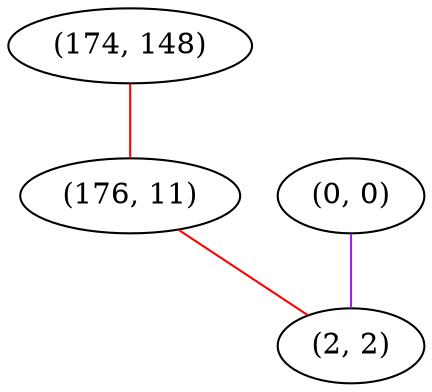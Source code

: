 graph "" {
"(174, 148)";
"(176, 11)";
"(0, 0)";
"(2, 2)";
"(174, 148)" -- "(176, 11)"  [color=red, key=0, weight=1];
"(176, 11)" -- "(2, 2)"  [color=red, key=0, weight=1];
"(0, 0)" -- "(2, 2)"  [color=purple, key=0, weight=4];
}
